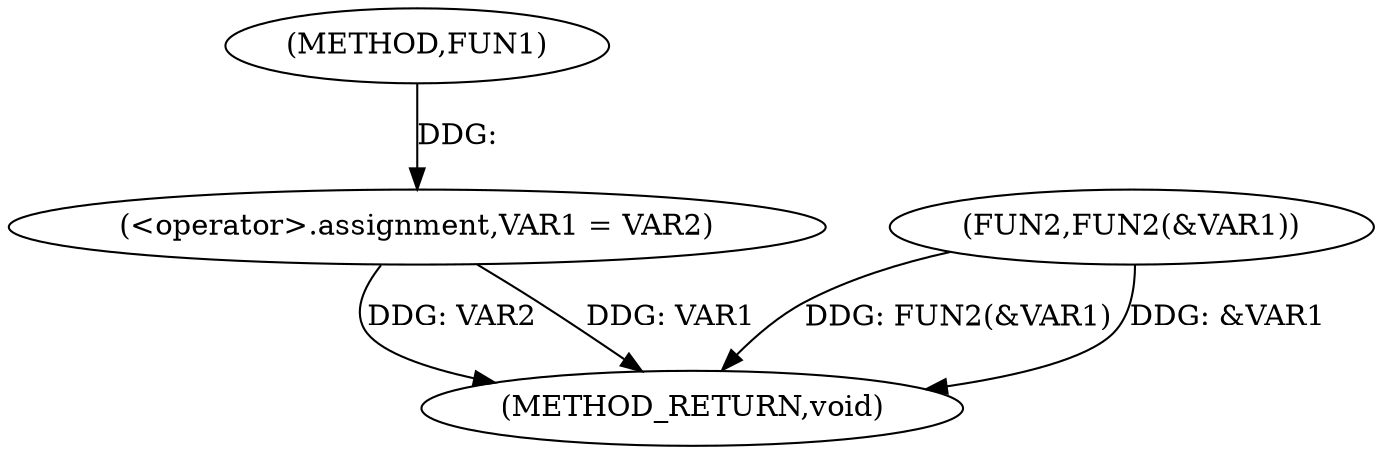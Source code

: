 digraph FUN1 {  
"1000100" [label = "(METHOD,FUN1)" ]
"1000111" [label = "(METHOD_RETURN,void)" ]
"1000105" [label = "(<operator>.assignment,VAR1 = VAR2)" ]
"1000108" [label = "(FUN2,FUN2(&VAR1))" ]
  "1000108" -> "1000111"  [ label = "DDG: FUN2(&VAR1)"] 
  "1000105" -> "1000111"  [ label = "DDG: VAR2"] 
  "1000105" -> "1000111"  [ label = "DDG: VAR1"] 
  "1000108" -> "1000111"  [ label = "DDG: &VAR1"] 
  "1000100" -> "1000105"  [ label = "DDG: "] 
}
